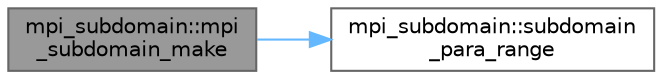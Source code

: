 digraph "mpi_subdomain::mpi_subdomain_make"
{
 // LATEX_PDF_SIZE
  bgcolor="transparent";
  edge [fontname=Helvetica,fontsize=10,labelfontname=Helvetica,labelfontsize=10];
  node [fontname=Helvetica,fontsize=10,shape=box,height=0.2,width=0.4];
  rankdir="LR";
  Node1 [id="Node000001",label="mpi_subdomain::mpi\l_subdomain_make",height=0.2,width=0.4,color="gray40", fillcolor="grey60", style="filled", fontcolor="black",tooltip=" "];
  Node1 -> Node2 [id="edge1_Node000001_Node000002",color="steelblue1",style="solid",tooltip=" "];
  Node2 [id="Node000002",label="mpi_subdomain::subdomain\l_para_range",height=0.2,width=0.4,color="grey40", fillcolor="white", style="filled",URL="$namespacempi__subdomain.html#a3ffc2f3ce5695ca6deb3f35581f1aabc",tooltip=" "];
}
